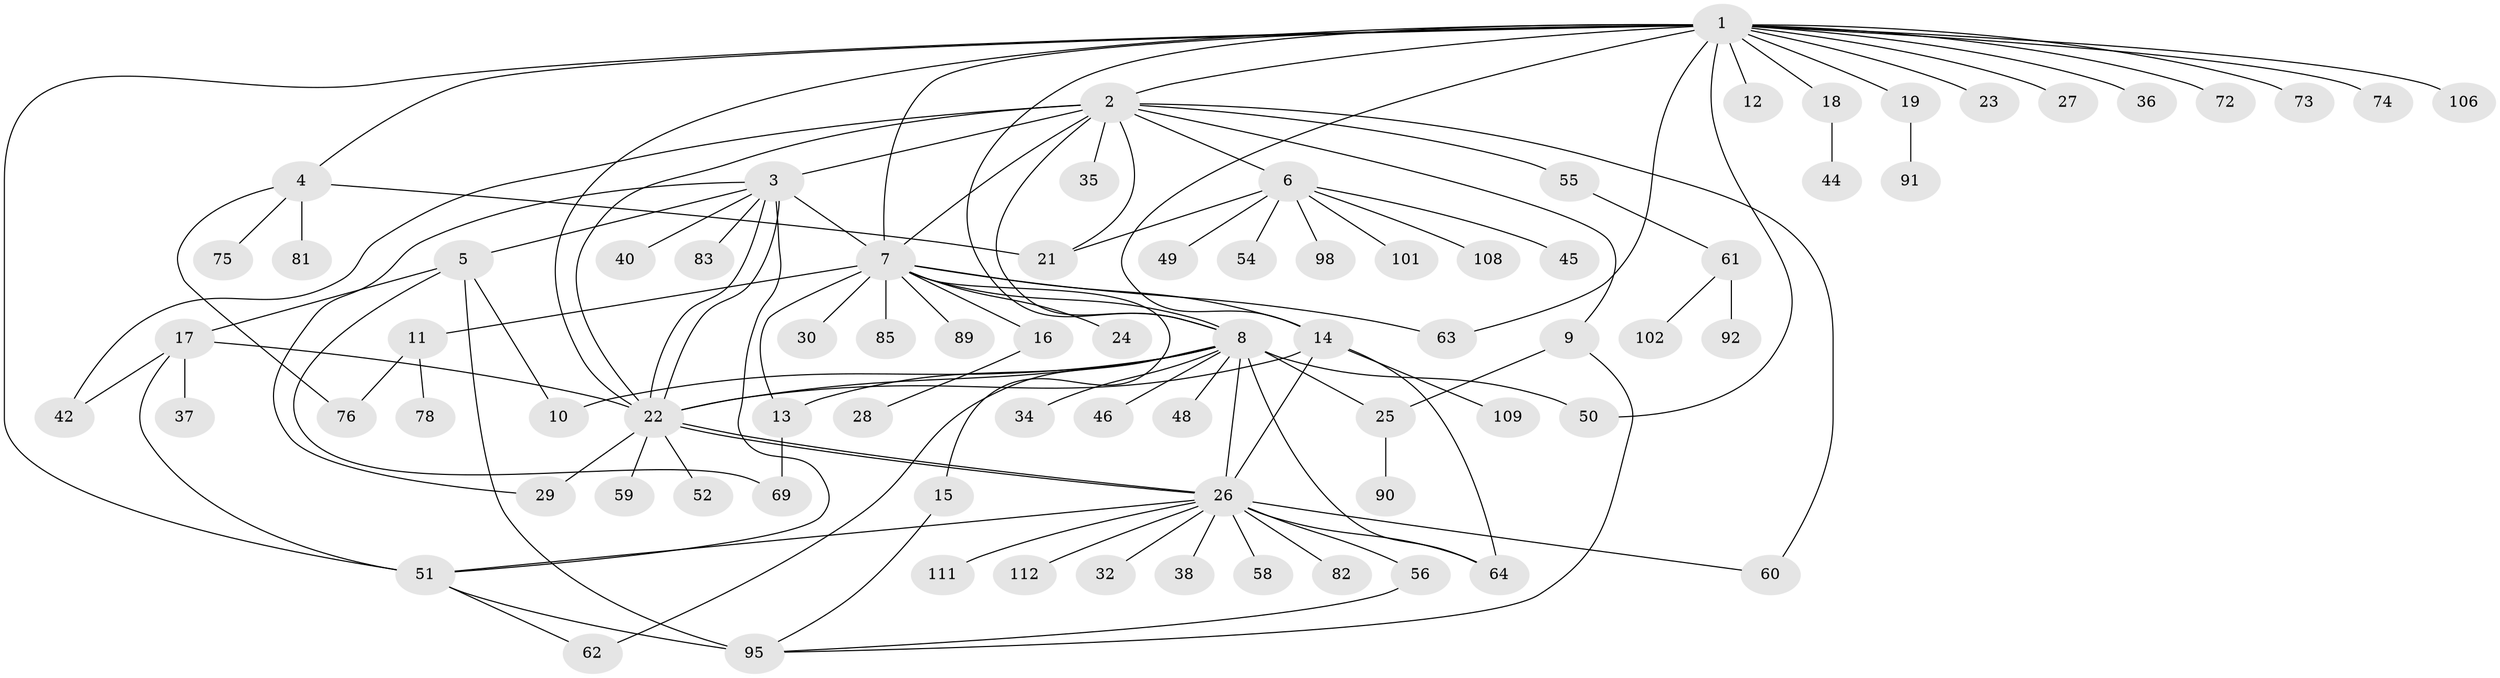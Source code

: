 // original degree distribution, {20: 0.008849557522123894, 12: 0.008849557522123894, 9: 0.017699115044247787, 5: 0.035398230088495575, 6: 0.02654867256637168, 8: 0.008849557522123894, 14: 0.008849557522123894, 11: 0.008849557522123894, 3: 0.1592920353982301, 1: 0.5486725663716814, 2: 0.1415929203539823, 7: 0.008849557522123894, 13: 0.008849557522123894, 15: 0.008849557522123894}
// Generated by graph-tools (version 1.1) at 2025/18/03/04/25 18:18:05]
// undirected, 79 vertices, 114 edges
graph export_dot {
graph [start="1"]
  node [color=gray90,style=filled];
  1;
  2;
  3;
  4;
  5;
  6;
  7;
  8 [super="+31+107+79+39+41"];
  9;
  10 [super="+43"];
  11;
  12;
  13;
  14 [super="+47"];
  15 [super="+65"];
  16;
  17 [super="+87+33+20+67"];
  18;
  19;
  21 [super="+84+80+86"];
  22 [super="+94"];
  23;
  24;
  25;
  26;
  27;
  28;
  29;
  30;
  32;
  34;
  35;
  36;
  37;
  38;
  40;
  42;
  44;
  45;
  46;
  48;
  49;
  50;
  51 [super="+70"];
  52;
  54 [super="+57"];
  55;
  56 [super="+71"];
  58;
  59;
  60 [super="+103+77"];
  61;
  62 [super="+66"];
  63;
  64 [super="+68"];
  69;
  72;
  73;
  74;
  75;
  76;
  78;
  81;
  82;
  83;
  85;
  89;
  90;
  91;
  92;
  95 [super="+96+105+110+100"];
  98;
  101;
  102;
  106;
  108;
  109;
  111;
  112;
  1 -- 2;
  1 -- 4;
  1 -- 7;
  1 -- 8 [weight=2];
  1 -- 12;
  1 -- 18;
  1 -- 19;
  1 -- 22;
  1 -- 23;
  1 -- 27;
  1 -- 36;
  1 -- 50;
  1 -- 51;
  1 -- 63;
  1 -- 72;
  1 -- 73;
  1 -- 74;
  1 -- 106;
  1 -- 14;
  2 -- 3;
  2 -- 6;
  2 -- 7;
  2 -- 8;
  2 -- 9;
  2 -- 21;
  2 -- 22;
  2 -- 35;
  2 -- 42;
  2 -- 55;
  2 -- 60;
  3 -- 5;
  3 -- 7;
  3 -- 22;
  3 -- 22;
  3 -- 29;
  3 -- 40;
  3 -- 83;
  3 -- 51;
  4 -- 21;
  4 -- 75;
  4 -- 76;
  4 -- 81;
  5 -- 10;
  5 -- 17;
  5 -- 69;
  5 -- 95 [weight=2];
  6 -- 21;
  6 -- 45;
  6 -- 49;
  6 -- 54;
  6 -- 98;
  6 -- 101;
  6 -- 108;
  7 -- 8;
  7 -- 11;
  7 -- 13;
  7 -- 14;
  7 -- 15;
  7 -- 16;
  7 -- 24;
  7 -- 30;
  7 -- 63;
  7 -- 85;
  7 -- 89;
  8 -- 22;
  8 -- 26 [weight=2];
  8 -- 48;
  8 -- 34;
  8 -- 10;
  8 -- 13;
  8 -- 46;
  8 -- 50;
  8 -- 25;
  8 -- 62;
  8 -- 64;
  9 -- 25;
  9 -- 95;
  11 -- 76;
  11 -- 78;
  13 -- 69;
  14 -- 64;
  14 -- 109;
  14 -- 26;
  14 -- 22;
  15 -- 95;
  16 -- 28;
  17 -- 37;
  17 -- 51;
  17 -- 22;
  17 -- 42;
  18 -- 44;
  19 -- 91;
  22 -- 26;
  22 -- 26;
  22 -- 29;
  22 -- 52;
  22 -- 59;
  25 -- 90;
  26 -- 32;
  26 -- 38;
  26 -- 51;
  26 -- 56;
  26 -- 58;
  26 -- 60;
  26 -- 82;
  26 -- 111;
  26 -- 112;
  26 -- 64;
  51 -- 62;
  51 -- 95;
  55 -- 61;
  56 -- 95;
  61 -- 92;
  61 -- 102;
}
